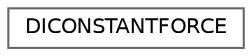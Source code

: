 digraph "类继承关系图"
{
 // LATEX_PDF_SIZE
  bgcolor="transparent";
  edge [fontname=Helvetica,fontsize=10,labelfontname=Helvetica,labelfontsize=10];
  node [fontname=Helvetica,fontsize=10,shape=box,height=0.2,width=0.4];
  rankdir="LR";
  Node0 [id="Node000000",label="DICONSTANTFORCE",height=0.2,width=0.4,color="grey40", fillcolor="white", style="filled",URL="$struct_d_i_c_o_n_s_t_a_n_t_f_o_r_c_e.html",tooltip=" "];
}
